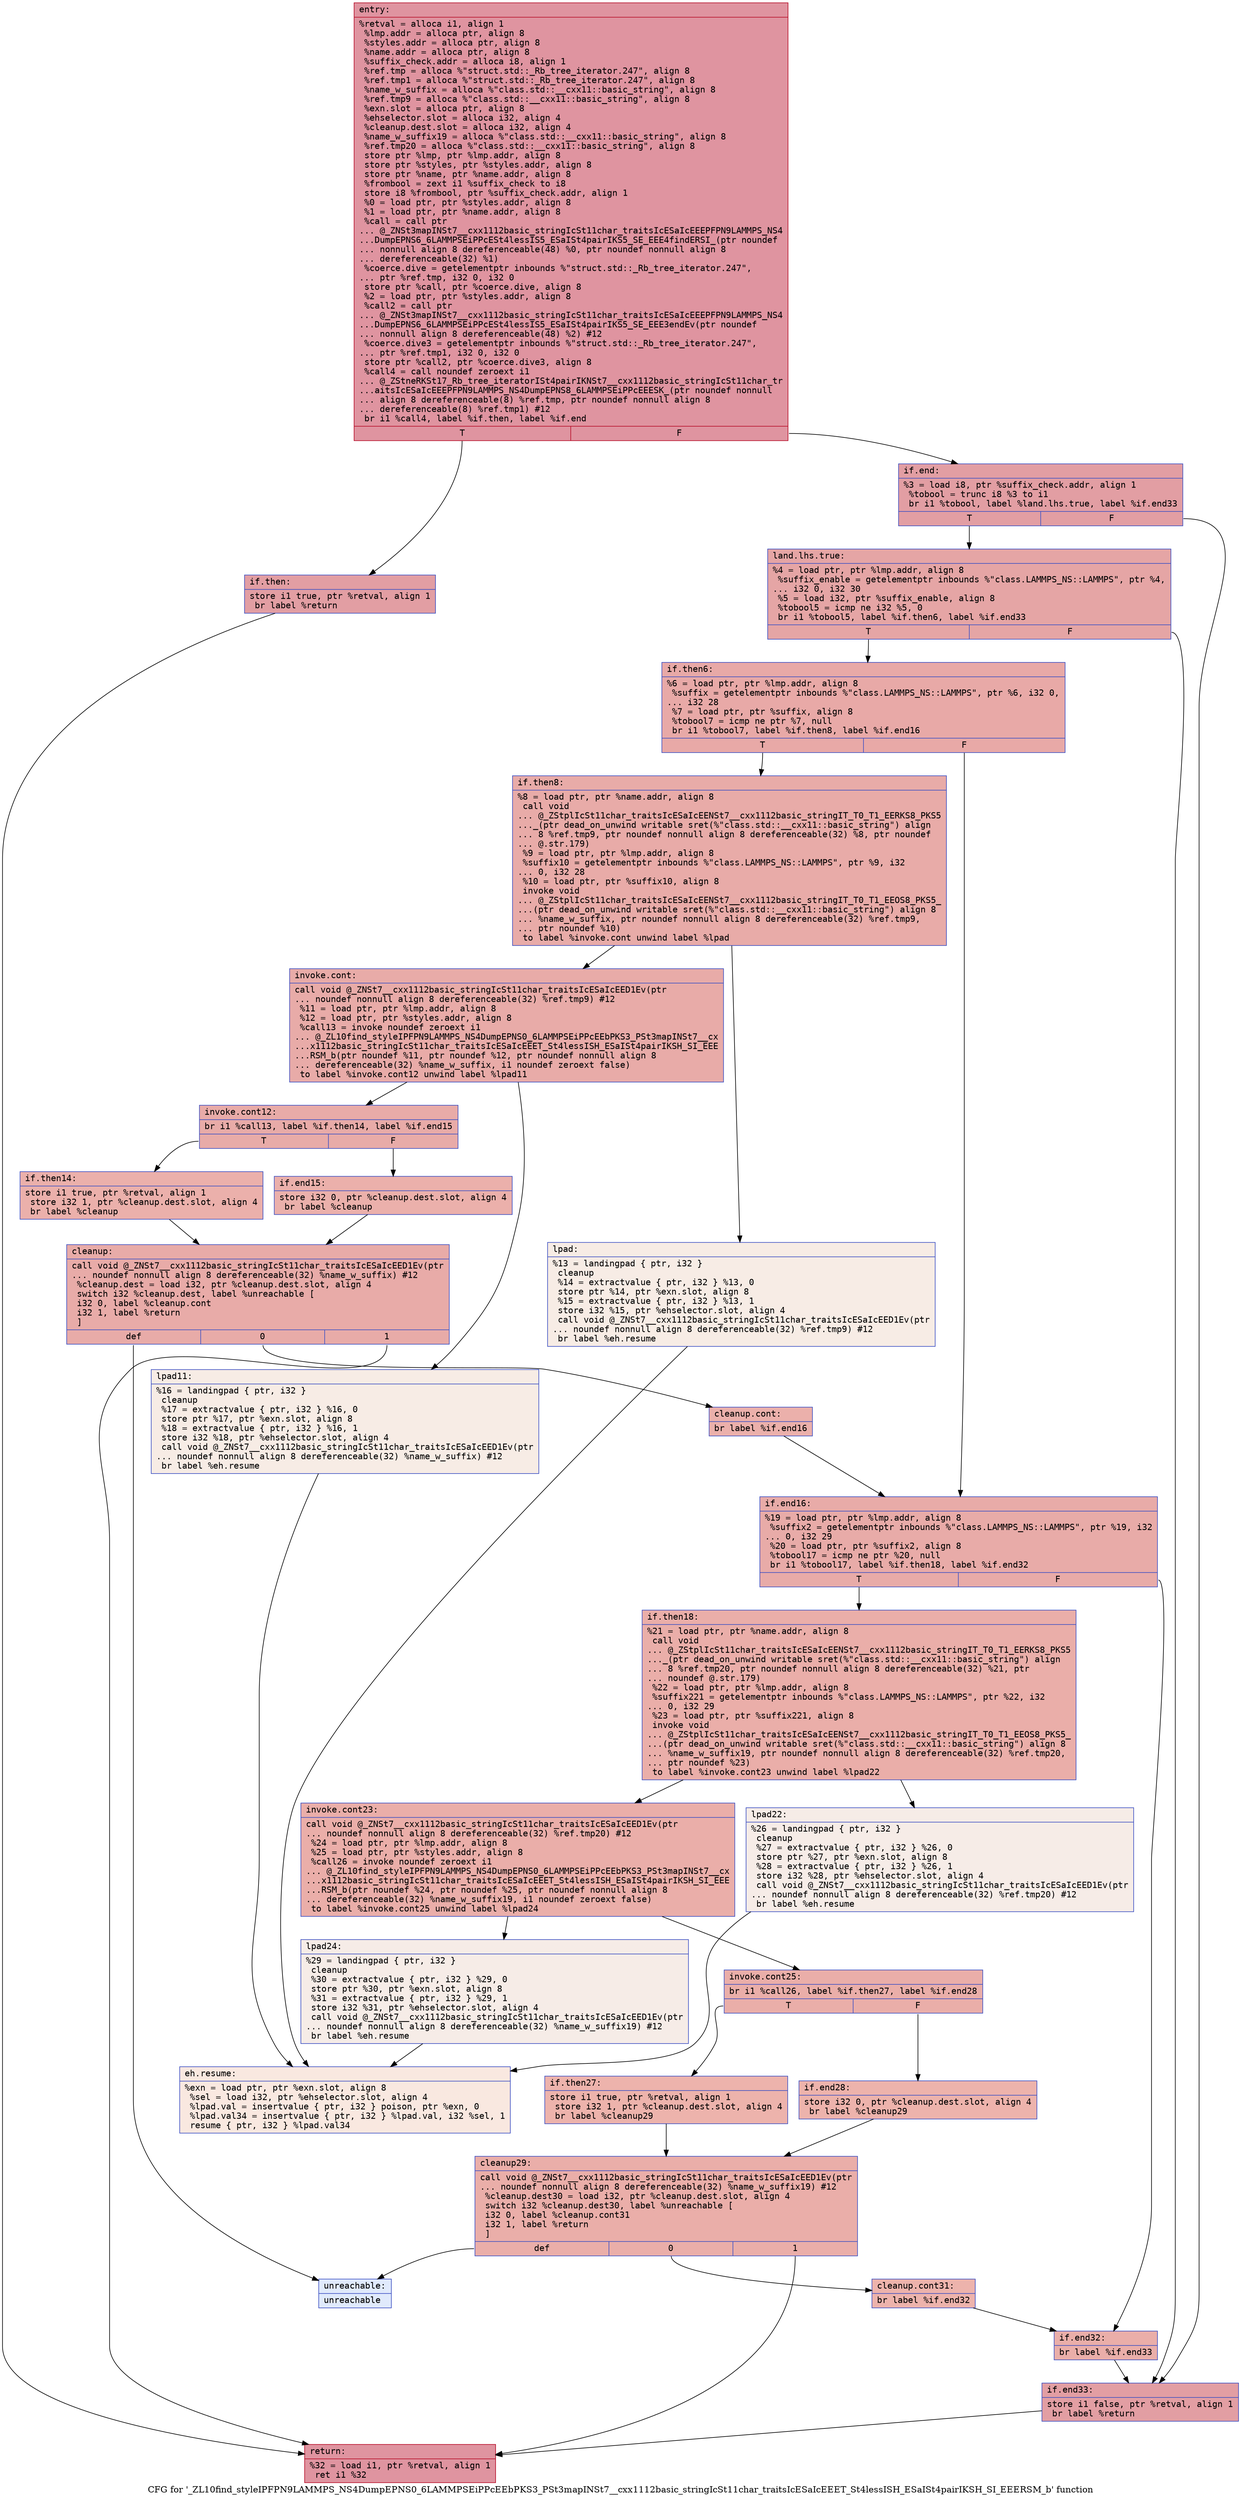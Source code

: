 digraph "CFG for '_ZL10find_styleIPFPN9LAMMPS_NS4DumpEPNS0_6LAMMPSEiPPcEEbPKS3_PSt3mapINSt7__cxx1112basic_stringIcSt11char_traitsIcESaIcEEET_St4lessISH_ESaISt4pairIKSH_SI_EEERSM_b' function" {
	label="CFG for '_ZL10find_styleIPFPN9LAMMPS_NS4DumpEPNS0_6LAMMPSEiPPcEEbPKS3_PSt3mapINSt7__cxx1112basic_stringIcSt11char_traitsIcESaIcEEET_St4lessISH_ESaISt4pairIKSH_SI_EEERSM_b' function";

	Node0x562846800e70 [shape=record,color="#b70d28ff", style=filled, fillcolor="#b70d2870" fontname="Courier",label="{entry:\l|  %retval = alloca i1, align 1\l  %lmp.addr = alloca ptr, align 8\l  %styles.addr = alloca ptr, align 8\l  %name.addr = alloca ptr, align 8\l  %suffix_check.addr = alloca i8, align 1\l  %ref.tmp = alloca %\"struct.std::_Rb_tree_iterator.247\", align 8\l  %ref.tmp1 = alloca %\"struct.std::_Rb_tree_iterator.247\", align 8\l  %name_w_suffix = alloca %\"class.std::__cxx11::basic_string\", align 8\l  %ref.tmp9 = alloca %\"class.std::__cxx11::basic_string\", align 8\l  %exn.slot = alloca ptr, align 8\l  %ehselector.slot = alloca i32, align 4\l  %cleanup.dest.slot = alloca i32, align 4\l  %name_w_suffix19 = alloca %\"class.std::__cxx11::basic_string\", align 8\l  %ref.tmp20 = alloca %\"class.std::__cxx11::basic_string\", align 8\l  store ptr %lmp, ptr %lmp.addr, align 8\l  store ptr %styles, ptr %styles.addr, align 8\l  store ptr %name, ptr %name.addr, align 8\l  %frombool = zext i1 %suffix_check to i8\l  store i8 %frombool, ptr %suffix_check.addr, align 1\l  %0 = load ptr, ptr %styles.addr, align 8\l  %1 = load ptr, ptr %name.addr, align 8\l  %call = call ptr\l... @_ZNSt3mapINSt7__cxx1112basic_stringIcSt11char_traitsIcESaIcEEEPFPN9LAMMPS_NS4\l...DumpEPNS6_6LAMMPSEiPPcESt4lessIS5_ESaISt4pairIKS5_SE_EEE4findERSI_(ptr noundef\l... nonnull align 8 dereferenceable(48) %0, ptr noundef nonnull align 8\l... dereferenceable(32) %1)\l  %coerce.dive = getelementptr inbounds %\"struct.std::_Rb_tree_iterator.247\",\l... ptr %ref.tmp, i32 0, i32 0\l  store ptr %call, ptr %coerce.dive, align 8\l  %2 = load ptr, ptr %styles.addr, align 8\l  %call2 = call ptr\l... @_ZNSt3mapINSt7__cxx1112basic_stringIcSt11char_traitsIcESaIcEEEPFPN9LAMMPS_NS4\l...DumpEPNS6_6LAMMPSEiPPcESt4lessIS5_ESaISt4pairIKS5_SE_EEE3endEv(ptr noundef\l... nonnull align 8 dereferenceable(48) %2) #12\l  %coerce.dive3 = getelementptr inbounds %\"struct.std::_Rb_tree_iterator.247\",\l... ptr %ref.tmp1, i32 0, i32 0\l  store ptr %call2, ptr %coerce.dive3, align 8\l  %call4 = call noundef zeroext i1\l... @_ZStneRKSt17_Rb_tree_iteratorISt4pairIKNSt7__cxx1112basic_stringIcSt11char_tr\l...aitsIcESaIcEEEPFPN9LAMMPS_NS4DumpEPNS8_6LAMMPSEiPPcEEESK_(ptr noundef nonnull\l... align 8 dereferenceable(8) %ref.tmp, ptr noundef nonnull align 8\l... dereferenceable(8) %ref.tmp1) #12\l  br i1 %call4, label %if.then, label %if.end\l|{<s0>T|<s1>F}}"];
	Node0x562846800e70:s0 -> Node0x5628468013a0[tooltip="entry -> if.then\nProbability 50.00%" ];
	Node0x562846800e70:s1 -> Node0x5628468013f0[tooltip="entry -> if.end\nProbability 50.00%" ];
	Node0x5628468013a0 [shape=record,color="#3d50c3ff", style=filled, fillcolor="#be242e70" fontname="Courier",label="{if.then:\l|  store i1 true, ptr %retval, align 1\l  br label %return\l}"];
	Node0x5628468013a0 -> Node0x562846802a50[tooltip="if.then -> return\nProbability 100.00%" ];
	Node0x5628468013f0 [shape=record,color="#3d50c3ff", style=filled, fillcolor="#be242e70" fontname="Courier",label="{if.end:\l|  %3 = load i8, ptr %suffix_check.addr, align 1\l  %tobool = trunc i8 %3 to i1\l  br i1 %tobool, label %land.lhs.true, label %if.end33\l|{<s0>T|<s1>F}}"];
	Node0x5628468013f0:s0 -> Node0x562846802c30[tooltip="if.end -> land.lhs.true\nProbability 50.00%" ];
	Node0x5628468013f0:s1 -> Node0x562846802c80[tooltip="if.end -> if.end33\nProbability 50.00%" ];
	Node0x562846802c30 [shape=record,color="#3d50c3ff", style=filled, fillcolor="#c5333470" fontname="Courier",label="{land.lhs.true:\l|  %4 = load ptr, ptr %lmp.addr, align 8\l  %suffix_enable = getelementptr inbounds %\"class.LAMMPS_NS::LAMMPS\", ptr %4,\l... i32 0, i32 30\l  %5 = load i32, ptr %suffix_enable, align 8\l  %tobool5 = icmp ne i32 %5, 0\l  br i1 %tobool5, label %if.then6, label %if.end33\l|{<s0>T|<s1>F}}"];
	Node0x562846802c30:s0 -> Node0x562846802f90[tooltip="land.lhs.true -> if.then6\nProbability 62.50%" ];
	Node0x562846802c30:s1 -> Node0x562846802c80[tooltip="land.lhs.true -> if.end33\nProbability 37.50%" ];
	Node0x562846802f90 [shape=record,color="#3d50c3ff", style=filled, fillcolor="#ca3b3770" fontname="Courier",label="{if.then6:\l|  %6 = load ptr, ptr %lmp.addr, align 8\l  %suffix = getelementptr inbounds %\"class.LAMMPS_NS::LAMMPS\", ptr %6, i32 0,\l... i32 28\l  %7 = load ptr, ptr %suffix, align 8\l  %tobool7 = icmp ne ptr %7, null\l  br i1 %tobool7, label %if.then8, label %if.end16\l|{<s0>T|<s1>F}}"];
	Node0x562846802f90:s0 -> Node0x5628468032c0[tooltip="if.then6 -> if.then8\nProbability 62.50%" ];
	Node0x562846802f90:s1 -> Node0x562846803340[tooltip="if.then6 -> if.end16\nProbability 37.50%" ];
	Node0x5628468032c0 [shape=record,color="#3d50c3ff", style=filled, fillcolor="#cc403a70" fontname="Courier",label="{if.then8:\l|  %8 = load ptr, ptr %name.addr, align 8\l  call void\l... @_ZStplIcSt11char_traitsIcESaIcEENSt7__cxx1112basic_stringIT_T0_T1_EERKS8_PKS5\l..._(ptr dead_on_unwind writable sret(%\"class.std::__cxx11::basic_string\") align\l... 8 %ref.tmp9, ptr noundef nonnull align 8 dereferenceable(32) %8, ptr noundef\l... @.str.179)\l  %9 = load ptr, ptr %lmp.addr, align 8\l  %suffix10 = getelementptr inbounds %\"class.LAMMPS_NS::LAMMPS\", ptr %9, i32\l... 0, i32 28\l  %10 = load ptr, ptr %suffix10, align 8\l  invoke void\l... @_ZStplIcSt11char_traitsIcESaIcEENSt7__cxx1112basic_stringIT_T0_T1_EEOS8_PKS5_\l...(ptr dead_on_unwind writable sret(%\"class.std::__cxx11::basic_string\") align 8\l... %name_w_suffix, ptr noundef nonnull align 8 dereferenceable(32) %ref.tmp9,\l... ptr noundef %10)\l          to label %invoke.cont unwind label %lpad\l}"];
	Node0x5628468032c0 -> Node0x562846803770[tooltip="if.then8 -> invoke.cont\nProbability 100.00%" ];
	Node0x5628468032c0 -> Node0x5628468037f0[tooltip="if.then8 -> lpad\nProbability 0.00%" ];
	Node0x562846803770 [shape=record,color="#3d50c3ff", style=filled, fillcolor="#cc403a70" fontname="Courier",label="{invoke.cont:\l|  call void @_ZNSt7__cxx1112basic_stringIcSt11char_traitsIcESaIcEED1Ev(ptr\l... noundef nonnull align 8 dereferenceable(32) %ref.tmp9) #12\l  %11 = load ptr, ptr %lmp.addr, align 8\l  %12 = load ptr, ptr %styles.addr, align 8\l  %call13 = invoke noundef zeroext i1\l... @_ZL10find_styleIPFPN9LAMMPS_NS4DumpEPNS0_6LAMMPSEiPPcEEbPKS3_PSt3mapINSt7__cx\l...x1112basic_stringIcSt11char_traitsIcESaIcEEET_St4lessISH_ESaISt4pairIKSH_SI_EEE\l...RSM_b(ptr noundef %11, ptr noundef %12, ptr noundef nonnull align 8\l... dereferenceable(32) %name_w_suffix, i1 noundef zeroext false)\l          to label %invoke.cont12 unwind label %lpad11\l}"];
	Node0x562846803770 -> Node0x562846803a60[tooltip="invoke.cont -> invoke.cont12\nProbability 100.00%" ];
	Node0x562846803770 -> Node0x562846803d50[tooltip="invoke.cont -> lpad11\nProbability 0.00%" ];
	Node0x562846803a60 [shape=record,color="#3d50c3ff", style=filled, fillcolor="#cc403a70" fontname="Courier",label="{invoke.cont12:\l|  br i1 %call13, label %if.then14, label %if.end15\l|{<s0>T|<s1>F}}"];
	Node0x562846803a60:s0 -> Node0x562846804050[tooltip="invoke.cont12 -> if.then14\nProbability 50.00%" ];
	Node0x562846803a60:s1 -> Node0x5628468040a0[tooltip="invoke.cont12 -> if.end15\nProbability 50.00%" ];
	Node0x562846804050 [shape=record,color="#3d50c3ff", style=filled, fillcolor="#d24b4070" fontname="Courier",label="{if.then14:\l|  store i1 true, ptr %retval, align 1\l  store i32 1, ptr %cleanup.dest.slot, align 4\l  br label %cleanup\l}"];
	Node0x562846804050 -> Node0x5628468042c0[tooltip="if.then14 -> cleanup\nProbability 100.00%" ];
	Node0x5628468037f0 [shape=record,color="#3d50c3ff", style=filled, fillcolor="#ecd3c570" fontname="Courier",label="{lpad:\l|  %13 = landingpad \{ ptr, i32 \}\l          cleanup\l  %14 = extractvalue \{ ptr, i32 \} %13, 0\l  store ptr %14, ptr %exn.slot, align 8\l  %15 = extractvalue \{ ptr, i32 \} %13, 1\l  store i32 %15, ptr %ehselector.slot, align 4\l  call void @_ZNSt7__cxx1112basic_stringIcSt11char_traitsIcESaIcEED1Ev(ptr\l... noundef nonnull align 8 dereferenceable(32) %ref.tmp9) #12\l  br label %eh.resume\l}"];
	Node0x5628468037f0 -> Node0x562846804600[tooltip="lpad -> eh.resume\nProbability 100.00%" ];
	Node0x562846803d50 [shape=record,color="#3d50c3ff", style=filled, fillcolor="#ecd3c570" fontname="Courier",label="{lpad11:\l|  %16 = landingpad \{ ptr, i32 \}\l          cleanup\l  %17 = extractvalue \{ ptr, i32 \} %16, 0\l  store ptr %17, ptr %exn.slot, align 8\l  %18 = extractvalue \{ ptr, i32 \} %16, 1\l  store i32 %18, ptr %ehselector.slot, align 4\l  call void @_ZNSt7__cxx1112basic_stringIcSt11char_traitsIcESaIcEED1Ev(ptr\l... noundef nonnull align 8 dereferenceable(32) %name_w_suffix) #12\l  br label %eh.resume\l}"];
	Node0x562846803d50 -> Node0x562846804600[tooltip="lpad11 -> eh.resume\nProbability 100.00%" ];
	Node0x5628468040a0 [shape=record,color="#3d50c3ff", style=filled, fillcolor="#d24b4070" fontname="Courier",label="{if.end15:\l|  store i32 0, ptr %cleanup.dest.slot, align 4\l  br label %cleanup\l}"];
	Node0x5628468040a0 -> Node0x5628468042c0[tooltip="if.end15 -> cleanup\nProbability 100.00%" ];
	Node0x5628468042c0 [shape=record,color="#3d50c3ff", style=filled, fillcolor="#cc403a70" fontname="Courier",label="{cleanup:\l|  call void @_ZNSt7__cxx1112basic_stringIcSt11char_traitsIcESaIcEED1Ev(ptr\l... noundef nonnull align 8 dereferenceable(32) %name_w_suffix) #12\l  %cleanup.dest = load i32, ptr %cleanup.dest.slot, align 4\l  switch i32 %cleanup.dest, label %unreachable [\l    i32 0, label %cleanup.cont\l    i32 1, label %return\l  ]\l|{<s0>def|<s1>0|<s2>1}}"];
	Node0x5628468042c0:s0 -> Node0x562846804ab0[tooltip="cleanup -> unreachable\nProbability 0.00%" ];
	Node0x5628468042c0:s1 -> Node0x562846802730[tooltip="cleanup -> cleanup.cont\nProbability 50.00%" ];
	Node0x5628468042c0:s2 -> Node0x562846802a50[tooltip="cleanup -> return\nProbability 50.00%" ];
	Node0x562846802730 [shape=record,color="#3d50c3ff", style=filled, fillcolor="#d24b4070" fontname="Courier",label="{cleanup.cont:\l|  br label %if.end16\l}"];
	Node0x562846802730 -> Node0x562846803340[tooltip="cleanup.cont -> if.end16\nProbability 100.00%" ];
	Node0x562846803340 [shape=record,color="#3d50c3ff", style=filled, fillcolor="#cc403a70" fontname="Courier",label="{if.end16:\l|  %19 = load ptr, ptr %lmp.addr, align 8\l  %suffix2 = getelementptr inbounds %\"class.LAMMPS_NS::LAMMPS\", ptr %19, i32\l... 0, i32 29\l  %20 = load ptr, ptr %suffix2, align 8\l  %tobool17 = icmp ne ptr %20, null\l  br i1 %tobool17, label %if.then18, label %if.end32\l|{<s0>T|<s1>F}}"];
	Node0x562846803340:s0 -> Node0x562846805710[tooltip="if.end16 -> if.then18\nProbability 62.50%" ];
	Node0x562846803340:s1 -> Node0x562846805790[tooltip="if.end16 -> if.end32\nProbability 37.50%" ];
	Node0x562846805710 [shape=record,color="#3d50c3ff", style=filled, fillcolor="#d0473d70" fontname="Courier",label="{if.then18:\l|  %21 = load ptr, ptr %name.addr, align 8\l  call void\l... @_ZStplIcSt11char_traitsIcESaIcEENSt7__cxx1112basic_stringIT_T0_T1_EERKS8_PKS5\l..._(ptr dead_on_unwind writable sret(%\"class.std::__cxx11::basic_string\") align\l... 8 %ref.tmp20, ptr noundef nonnull align 8 dereferenceable(32) %21, ptr\l... noundef @.str.179)\l  %22 = load ptr, ptr %lmp.addr, align 8\l  %suffix221 = getelementptr inbounds %\"class.LAMMPS_NS::LAMMPS\", ptr %22, i32\l... 0, i32 29\l  %23 = load ptr, ptr %suffix221, align 8\l  invoke void\l... @_ZStplIcSt11char_traitsIcESaIcEENSt7__cxx1112basic_stringIT_T0_T1_EEOS8_PKS5_\l...(ptr dead_on_unwind writable sret(%\"class.std::__cxx11::basic_string\") align 8\l... %name_w_suffix19, ptr noundef nonnull align 8 dereferenceable(32) %ref.tmp20,\l... ptr noundef %23)\l          to label %invoke.cont23 unwind label %lpad22\l}"];
	Node0x562846805710 -> Node0x562846805c80[tooltip="if.then18 -> invoke.cont23\nProbability 100.00%" ];
	Node0x562846805710 -> Node0x562846805cd0[tooltip="if.then18 -> lpad22\nProbability 0.00%" ];
	Node0x562846805c80 [shape=record,color="#3d50c3ff", style=filled, fillcolor="#d0473d70" fontname="Courier",label="{invoke.cont23:\l|  call void @_ZNSt7__cxx1112basic_stringIcSt11char_traitsIcESaIcEED1Ev(ptr\l... noundef nonnull align 8 dereferenceable(32) %ref.tmp20) #12\l  %24 = load ptr, ptr %lmp.addr, align 8\l  %25 = load ptr, ptr %styles.addr, align 8\l  %call26 = invoke noundef zeroext i1\l... @_ZL10find_styleIPFPN9LAMMPS_NS4DumpEPNS0_6LAMMPSEiPPcEEbPKS3_PSt3mapINSt7__cx\l...x1112basic_stringIcSt11char_traitsIcESaIcEEET_St4lessISH_ESaISt4pairIKSH_SI_EEE\l...RSM_b(ptr noundef %24, ptr noundef %25, ptr noundef nonnull align 8\l... dereferenceable(32) %name_w_suffix19, i1 noundef zeroext false)\l          to label %invoke.cont25 unwind label %lpad24\l}"];
	Node0x562846805c80 -> Node0x562846805fa0[tooltip="invoke.cont23 -> invoke.cont25\nProbability 100.00%" ];
	Node0x562846805c80 -> Node0x562846806290[tooltip="invoke.cont23 -> lpad24\nProbability 0.00%" ];
	Node0x562846805fa0 [shape=record,color="#3d50c3ff", style=filled, fillcolor="#d0473d70" fontname="Courier",label="{invoke.cont25:\l|  br i1 %call26, label %if.then27, label %if.end28\l|{<s0>T|<s1>F}}"];
	Node0x562846805fa0:s0 -> Node0x562846806590[tooltip="invoke.cont25 -> if.then27\nProbability 50.00%" ];
	Node0x562846805fa0:s1 -> Node0x5628468065e0[tooltip="invoke.cont25 -> if.end28\nProbability 50.00%" ];
	Node0x562846806590 [shape=record,color="#3d50c3ff", style=filled, fillcolor="#d6524470" fontname="Courier",label="{if.then27:\l|  store i1 true, ptr %retval, align 1\l  store i32 1, ptr %cleanup.dest.slot, align 4\l  br label %cleanup29\l}"];
	Node0x562846806590 -> Node0x562846806800[tooltip="if.then27 -> cleanup29\nProbability 100.00%" ];
	Node0x562846805cd0 [shape=record,color="#3d50c3ff", style=filled, fillcolor="#ead5c970" fontname="Courier",label="{lpad22:\l|  %26 = landingpad \{ ptr, i32 \}\l          cleanup\l  %27 = extractvalue \{ ptr, i32 \} %26, 0\l  store ptr %27, ptr %exn.slot, align 8\l  %28 = extractvalue \{ ptr, i32 \} %26, 1\l  store i32 %28, ptr %ehselector.slot, align 4\l  call void @_ZNSt7__cxx1112basic_stringIcSt11char_traitsIcESaIcEED1Ev(ptr\l... noundef nonnull align 8 dereferenceable(32) %ref.tmp20) #12\l  br label %eh.resume\l}"];
	Node0x562846805cd0 -> Node0x562846804600[tooltip="lpad22 -> eh.resume\nProbability 100.00%" ];
	Node0x562846806290 [shape=record,color="#3d50c3ff", style=filled, fillcolor="#ead5c970" fontname="Courier",label="{lpad24:\l|  %29 = landingpad \{ ptr, i32 \}\l          cleanup\l  %30 = extractvalue \{ ptr, i32 \} %29, 0\l  store ptr %30, ptr %exn.slot, align 8\l  %31 = extractvalue \{ ptr, i32 \} %29, 1\l  store i32 %31, ptr %ehselector.slot, align 4\l  call void @_ZNSt7__cxx1112basic_stringIcSt11char_traitsIcESaIcEED1Ev(ptr\l... noundef nonnull align 8 dereferenceable(32) %name_w_suffix19) #12\l  br label %eh.resume\l}"];
	Node0x562846806290 -> Node0x562846804600[tooltip="lpad24 -> eh.resume\nProbability 100.00%" ];
	Node0x5628468065e0 [shape=record,color="#3d50c3ff", style=filled, fillcolor="#d6524470" fontname="Courier",label="{if.end28:\l|  store i32 0, ptr %cleanup.dest.slot, align 4\l  br label %cleanup29\l}"];
	Node0x5628468065e0 -> Node0x562846806800[tooltip="if.end28 -> cleanup29\nProbability 100.00%" ];
	Node0x562846806800 [shape=record,color="#3d50c3ff", style=filled, fillcolor="#d0473d70" fontname="Courier",label="{cleanup29:\l|  call void @_ZNSt7__cxx1112basic_stringIcSt11char_traitsIcESaIcEED1Ev(ptr\l... noundef nonnull align 8 dereferenceable(32) %name_w_suffix19) #12\l  %cleanup.dest30 = load i32, ptr %cleanup.dest.slot, align 4\l  switch i32 %cleanup.dest30, label %unreachable [\l    i32 0, label %cleanup.cont31\l    i32 1, label %return\l  ]\l|{<s0>def|<s1>0|<s2>1}}"];
	Node0x562846806800:s0 -> Node0x562846804ab0[tooltip="cleanup29 -> unreachable\nProbability 0.00%" ];
	Node0x562846806800:s1 -> Node0x562846806b20[tooltip="cleanup29 -> cleanup.cont31\nProbability 50.00%" ];
	Node0x562846806800:s2 -> Node0x562846802a50[tooltip="cleanup29 -> return\nProbability 50.00%" ];
	Node0x562846806b20 [shape=record,color="#3d50c3ff", style=filled, fillcolor="#d6524470" fontname="Courier",label="{cleanup.cont31:\l|  br label %if.end32\l}"];
	Node0x562846806b20 -> Node0x562846805790[tooltip="cleanup.cont31 -> if.end32\nProbability 100.00%" ];
	Node0x562846805790 [shape=record,color="#3d50c3ff", style=filled, fillcolor="#d0473d70" fontname="Courier",label="{if.end32:\l|  br label %if.end33\l}"];
	Node0x562846805790 -> Node0x562846802c80[tooltip="if.end32 -> if.end33\nProbability 100.00%" ];
	Node0x562846802c80 [shape=record,color="#3d50c3ff", style=filled, fillcolor="#be242e70" fontname="Courier",label="{if.end33:\l|  store i1 false, ptr %retval, align 1\l  br label %return\l}"];
	Node0x562846802c80 -> Node0x562846802a50[tooltip="if.end33 -> return\nProbability 100.00%" ];
	Node0x562846802a50 [shape=record,color="#b70d28ff", style=filled, fillcolor="#b70d2870" fontname="Courier",label="{return:\l|  %32 = load i1, ptr %retval, align 1\l  ret i1 %32\l}"];
	Node0x562846804600 [shape=record,color="#3d50c3ff", style=filled, fillcolor="#f1ccb870" fontname="Courier",label="{eh.resume:\l|  %exn = load ptr, ptr %exn.slot, align 8\l  %sel = load i32, ptr %ehselector.slot, align 4\l  %lpad.val = insertvalue \{ ptr, i32 \} poison, ptr %exn, 0\l  %lpad.val34 = insertvalue \{ ptr, i32 \} %lpad.val, i32 %sel, 1\l  resume \{ ptr, i32 \} %lpad.val34\l}"];
	Node0x562846804ab0 [shape=record,color="#3d50c3ff", style=filled, fillcolor="#b9d0f970" fontname="Courier",label="{unreachable:\l|  unreachable\l}"];
}
